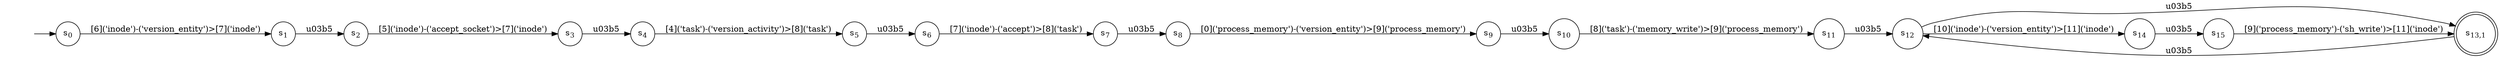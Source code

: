 digraph NFA {
    rankdir = LR;
    I [style = invis];
    I -> S0;
    S0 [label = <s<sub>0</sub>>, shape = circle];
    S1 [label = <s<sub>1</sub>>, shape = circle];
    S2 [label = <s<sub>2</sub>>, shape = circle];
    S3 [label = <s<sub>3</sub>>, shape = circle];
    S4 [label = <s<sub>4</sub>>, shape = circle];
    S5 [label = <s<sub>5</sub>>, shape = circle];
    S6 [label = <s<sub>6</sub>>, shape = circle];
    S7 [label = <s<sub>7</sub>>, shape = circle];
    S8 [label = <s<sub>8</sub>>, shape = circle];
    S9 [label = <s<sub>9</sub>>, shape = circle];
    S10 [label = <s<sub>10</sub>>, shape = circle];
    S11 [label = <s<sub>11</sub>>, shape = circle];
    S12 [label = <s<sub>12</sub>>, shape = circle];
    S13 [label = <s<sub>13,1</sub>>, shape = circle, peripheries = 2];
    S13 -> S12 [label = "\u03b5"];
    S12 -> S13 [label = "\u03b5"];
    S14 [label = <s<sub>14</sub>>, shape = circle];
    S15 [label = <s<sub>15</sub>>, shape = circle];
    S15 -> S13 [label = "[9]('process_memory')-('sh_write')>[11]('inode')"];
    S14 -> S15 [label = "\u03b5"];
    S12 -> S14 [label = "[10]('inode')-('version_entity')>[11]('inode')"];
    S11 -> S12 [label = "\u03b5"];
    S10 -> S11 [label = "[8]('task')-('memory_write')>[9]('process_memory')"];
    S9 -> S10 [label = "\u03b5"];
    S8 -> S9 [label = "[0]('process_memory')-('version_entity')>[9]('process_memory')"];
    S7 -> S8 [label = "\u03b5"];
    S6 -> S7 [label = "[7]('inode')-('accept')>[8]('task')"];
    S5 -> S6 [label = "\u03b5"];
    S4 -> S5 [label = "[4]('task')-('version_activity')>[8]('task')"];
    S3 -> S4 [label = "\u03b5"];
    S2 -> S3 [label = "[5]('inode')-('accept_socket')>[7]('inode')"];
    S1 -> S2 [label = "\u03b5"];
    S0 -> S1 [label = "[6]('inode')-('version_entity')>[7]('inode')"];
}
